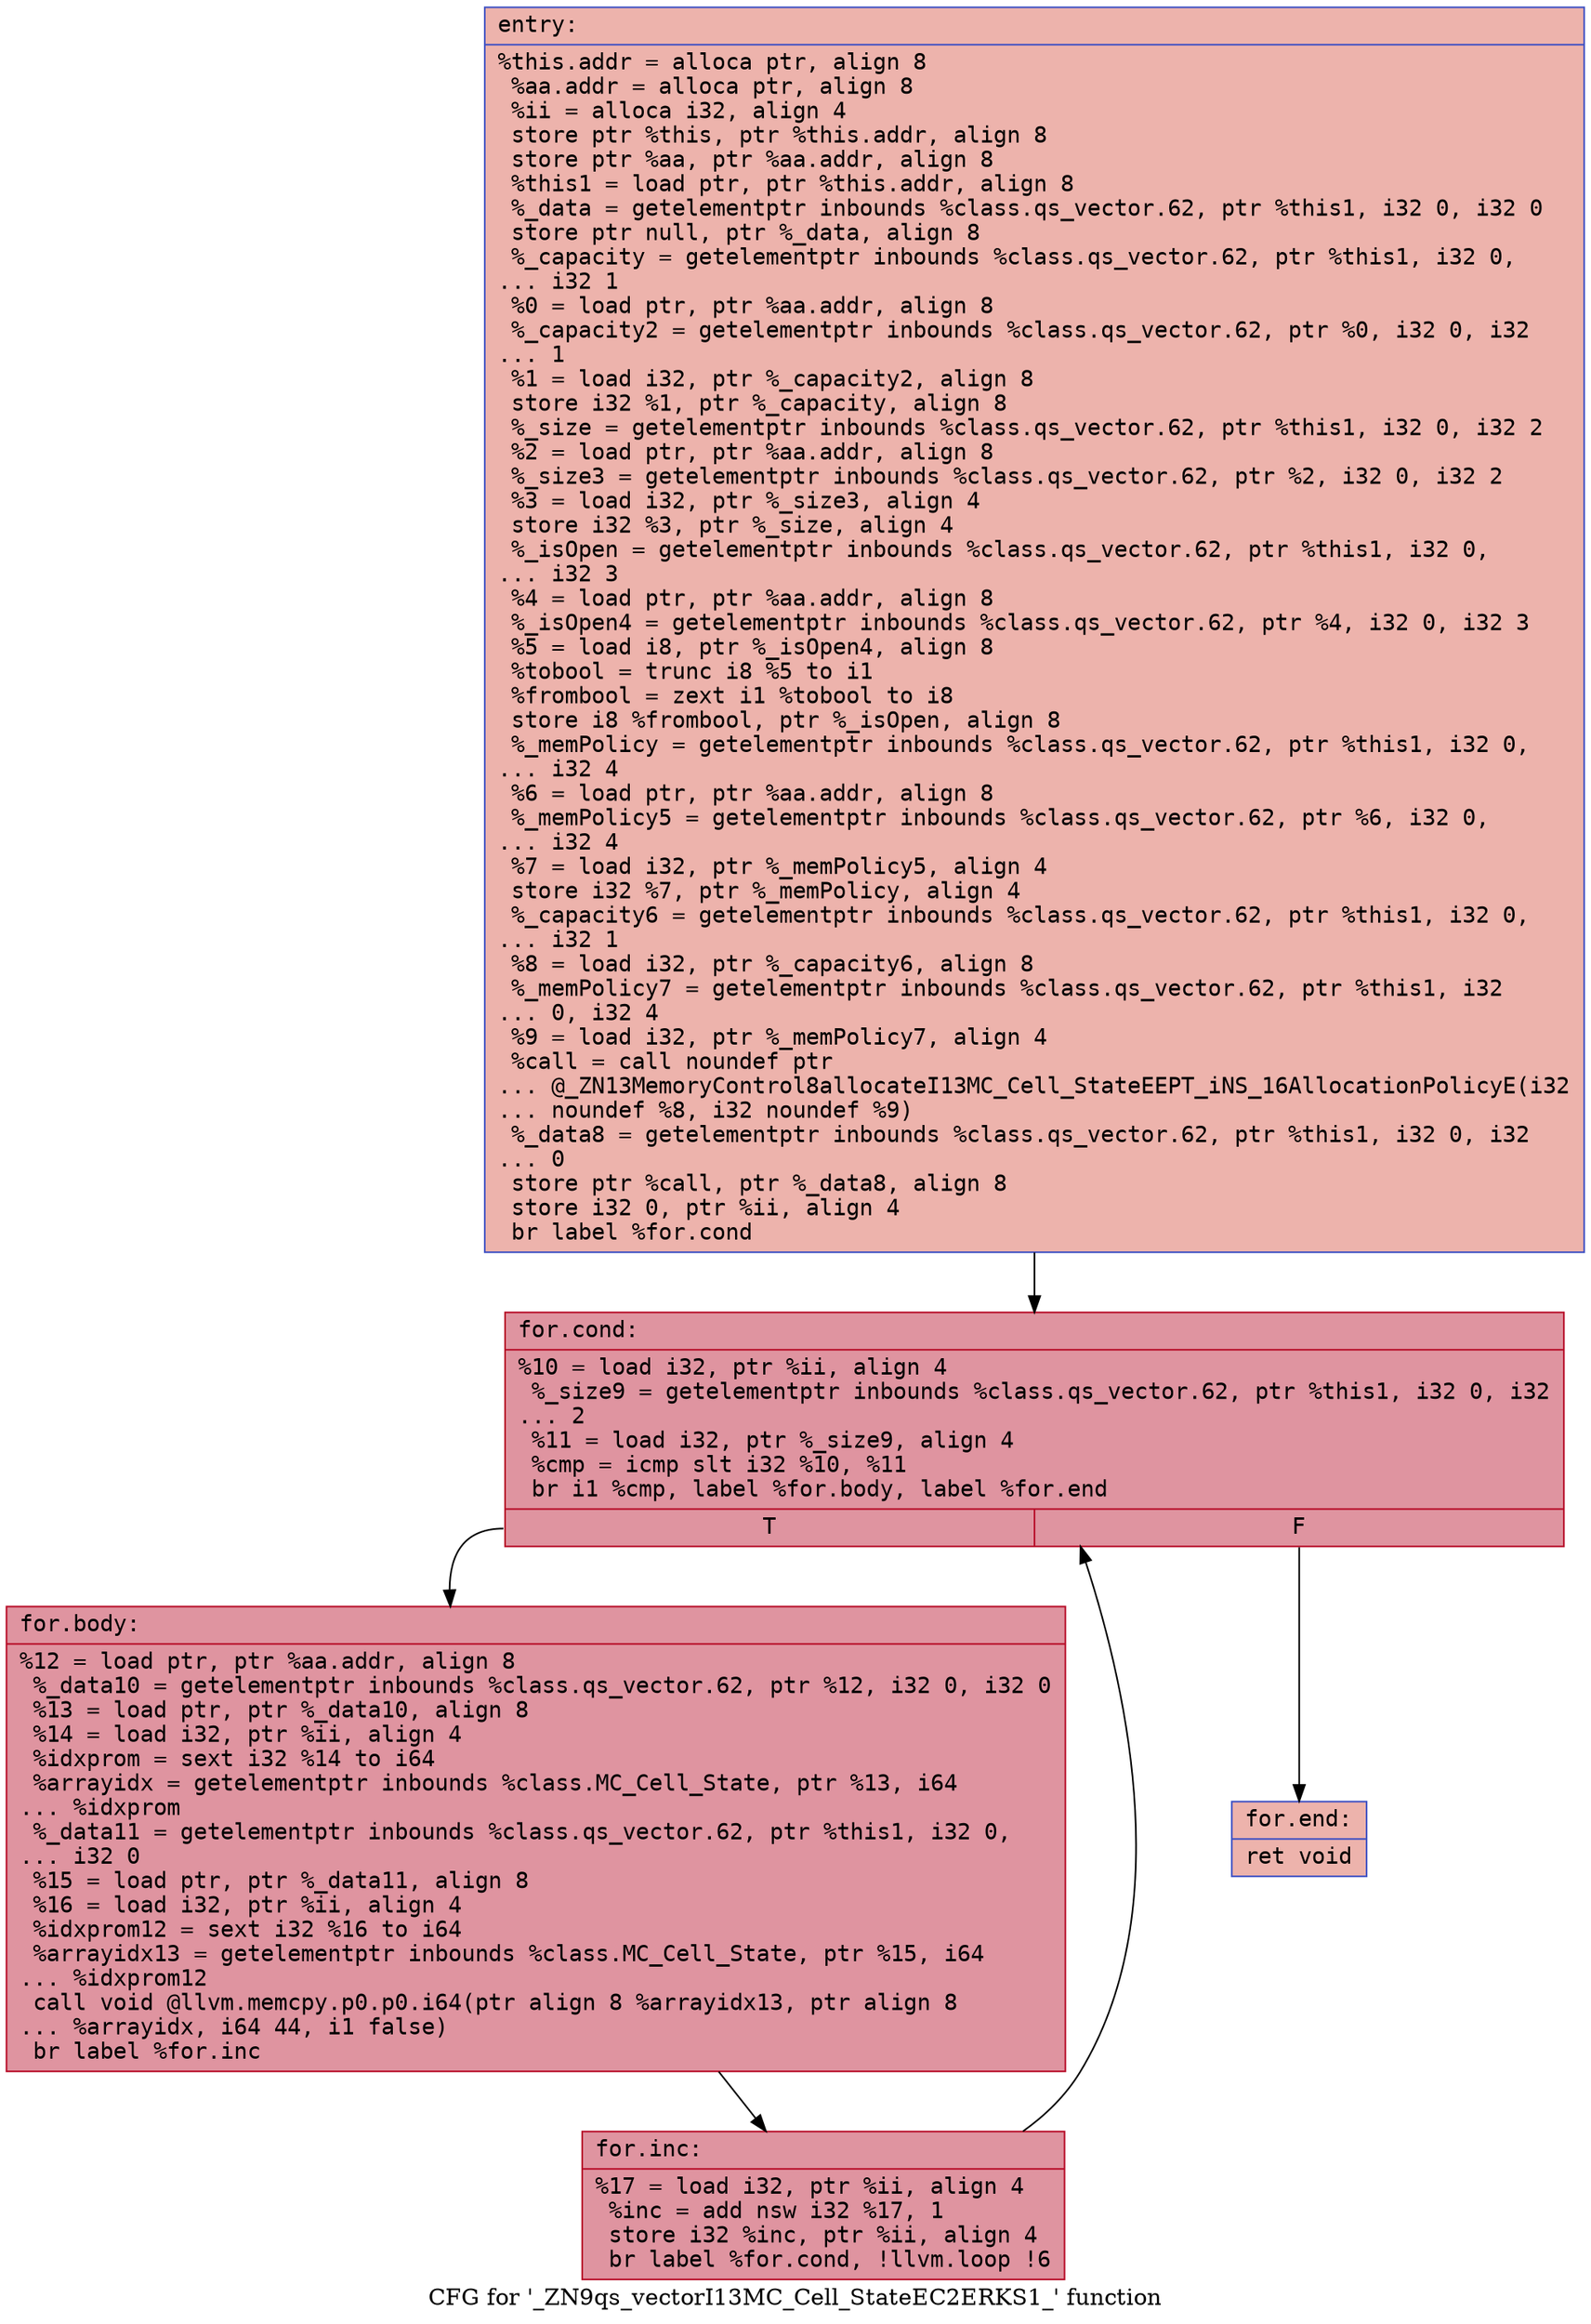 digraph "CFG for '_ZN9qs_vectorI13MC_Cell_StateEC2ERKS1_' function" {
	label="CFG for '_ZN9qs_vectorI13MC_Cell_StateEC2ERKS1_' function";

	Node0x55dab4897620 [shape=record,color="#3d50c3ff", style=filled, fillcolor="#d6524470" fontname="Courier",label="{entry:\l|  %this.addr = alloca ptr, align 8\l  %aa.addr = alloca ptr, align 8\l  %ii = alloca i32, align 4\l  store ptr %this, ptr %this.addr, align 8\l  store ptr %aa, ptr %aa.addr, align 8\l  %this1 = load ptr, ptr %this.addr, align 8\l  %_data = getelementptr inbounds %class.qs_vector.62, ptr %this1, i32 0, i32 0\l  store ptr null, ptr %_data, align 8\l  %_capacity = getelementptr inbounds %class.qs_vector.62, ptr %this1, i32 0,\l... i32 1\l  %0 = load ptr, ptr %aa.addr, align 8\l  %_capacity2 = getelementptr inbounds %class.qs_vector.62, ptr %0, i32 0, i32\l... 1\l  %1 = load i32, ptr %_capacity2, align 8\l  store i32 %1, ptr %_capacity, align 8\l  %_size = getelementptr inbounds %class.qs_vector.62, ptr %this1, i32 0, i32 2\l  %2 = load ptr, ptr %aa.addr, align 8\l  %_size3 = getelementptr inbounds %class.qs_vector.62, ptr %2, i32 0, i32 2\l  %3 = load i32, ptr %_size3, align 4\l  store i32 %3, ptr %_size, align 4\l  %_isOpen = getelementptr inbounds %class.qs_vector.62, ptr %this1, i32 0,\l... i32 3\l  %4 = load ptr, ptr %aa.addr, align 8\l  %_isOpen4 = getelementptr inbounds %class.qs_vector.62, ptr %4, i32 0, i32 3\l  %5 = load i8, ptr %_isOpen4, align 8\l  %tobool = trunc i8 %5 to i1\l  %frombool = zext i1 %tobool to i8\l  store i8 %frombool, ptr %_isOpen, align 8\l  %_memPolicy = getelementptr inbounds %class.qs_vector.62, ptr %this1, i32 0,\l... i32 4\l  %6 = load ptr, ptr %aa.addr, align 8\l  %_memPolicy5 = getelementptr inbounds %class.qs_vector.62, ptr %6, i32 0,\l... i32 4\l  %7 = load i32, ptr %_memPolicy5, align 4\l  store i32 %7, ptr %_memPolicy, align 4\l  %_capacity6 = getelementptr inbounds %class.qs_vector.62, ptr %this1, i32 0,\l... i32 1\l  %8 = load i32, ptr %_capacity6, align 8\l  %_memPolicy7 = getelementptr inbounds %class.qs_vector.62, ptr %this1, i32\l... 0, i32 4\l  %9 = load i32, ptr %_memPolicy7, align 4\l  %call = call noundef ptr\l... @_ZN13MemoryControl8allocateI13MC_Cell_StateEEPT_iNS_16AllocationPolicyE(i32\l... noundef %8, i32 noundef %9)\l  %_data8 = getelementptr inbounds %class.qs_vector.62, ptr %this1, i32 0, i32\l... 0\l  store ptr %call, ptr %_data8, align 8\l  store i32 0, ptr %ii, align 4\l  br label %for.cond\l}"];
	Node0x55dab4897620 -> Node0x55dab4898da0[tooltip="entry -> for.cond\nProbability 100.00%" ];
	Node0x55dab4898da0 [shape=record,color="#b70d28ff", style=filled, fillcolor="#b70d2870" fontname="Courier",label="{for.cond:\l|  %10 = load i32, ptr %ii, align 4\l  %_size9 = getelementptr inbounds %class.qs_vector.62, ptr %this1, i32 0, i32\l... 2\l  %11 = load i32, ptr %_size9, align 4\l  %cmp = icmp slt i32 %10, %11\l  br i1 %cmp, label %for.body, label %for.end\l|{<s0>T|<s1>F}}"];
	Node0x55dab4898da0:s0 -> Node0x55dab48982b0[tooltip="for.cond -> for.body\nProbability 96.88%" ];
	Node0x55dab4898da0:s1 -> Node0x55dab4898330[tooltip="for.cond -> for.end\nProbability 3.12%" ];
	Node0x55dab48982b0 [shape=record,color="#b70d28ff", style=filled, fillcolor="#b70d2870" fontname="Courier",label="{for.body:\l|  %12 = load ptr, ptr %aa.addr, align 8\l  %_data10 = getelementptr inbounds %class.qs_vector.62, ptr %12, i32 0, i32 0\l  %13 = load ptr, ptr %_data10, align 8\l  %14 = load i32, ptr %ii, align 4\l  %idxprom = sext i32 %14 to i64\l  %arrayidx = getelementptr inbounds %class.MC_Cell_State, ptr %13, i64\l... %idxprom\l  %_data11 = getelementptr inbounds %class.qs_vector.62, ptr %this1, i32 0,\l... i32 0\l  %15 = load ptr, ptr %_data11, align 8\l  %16 = load i32, ptr %ii, align 4\l  %idxprom12 = sext i32 %16 to i64\l  %arrayidx13 = getelementptr inbounds %class.MC_Cell_State, ptr %15, i64\l... %idxprom12\l  call void @llvm.memcpy.p0.p0.i64(ptr align 8 %arrayidx13, ptr align 8\l... %arrayidx, i64 44, i1 false)\l  br label %for.inc\l}"];
	Node0x55dab48982b0 -> Node0x55dab489a260[tooltip="for.body -> for.inc\nProbability 100.00%" ];
	Node0x55dab489a260 [shape=record,color="#b70d28ff", style=filled, fillcolor="#b70d2870" fontname="Courier",label="{for.inc:\l|  %17 = load i32, ptr %ii, align 4\l  %inc = add nsw i32 %17, 1\l  store i32 %inc, ptr %ii, align 4\l  br label %for.cond, !llvm.loop !6\l}"];
	Node0x55dab489a260 -> Node0x55dab4898da0[tooltip="for.inc -> for.cond\nProbability 100.00%" ];
	Node0x55dab4898330 [shape=record,color="#3d50c3ff", style=filled, fillcolor="#d6524470" fontname="Courier",label="{for.end:\l|  ret void\l}"];
}
